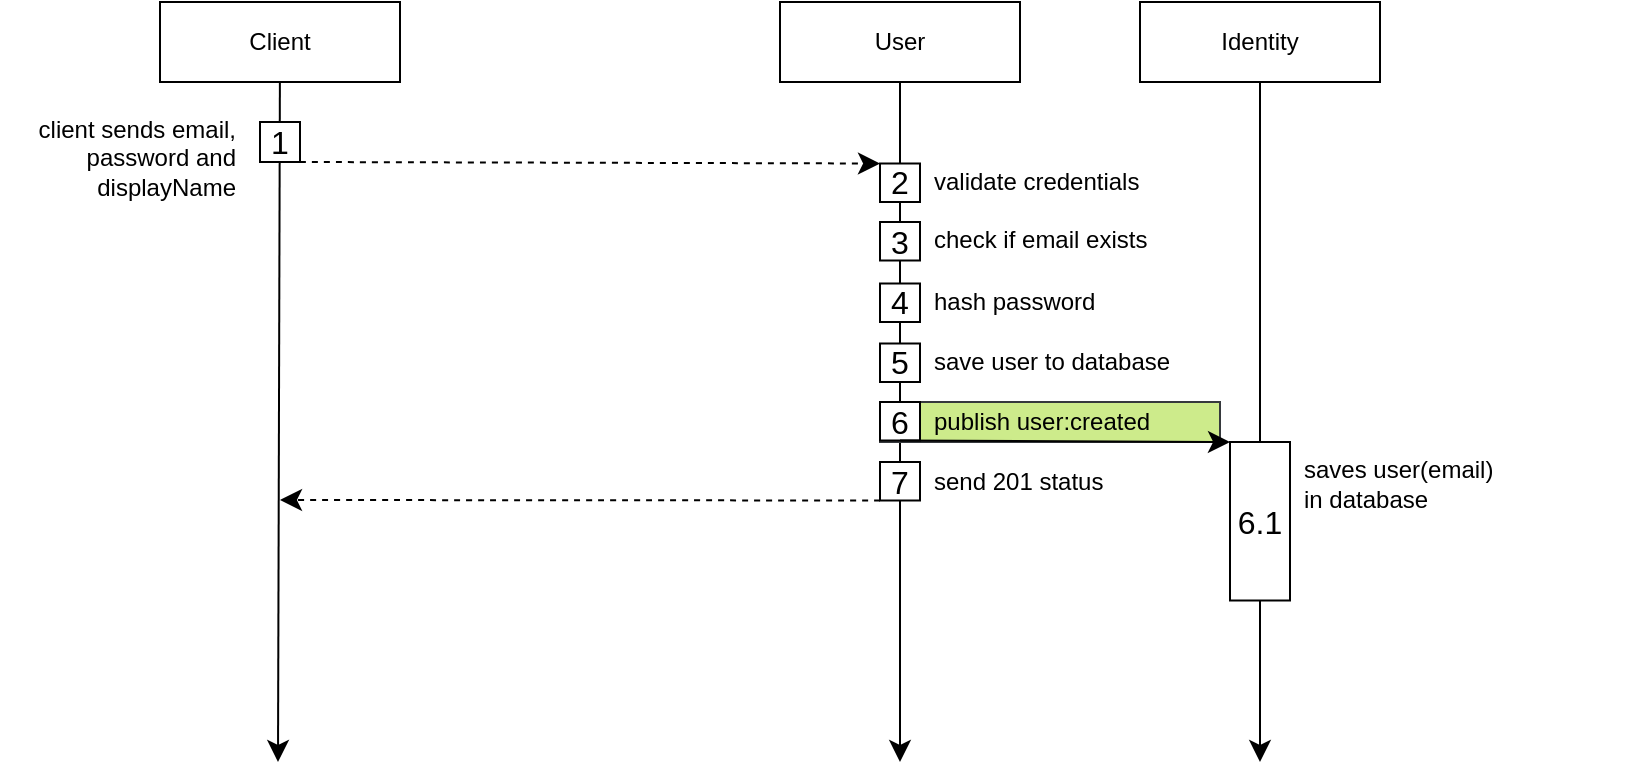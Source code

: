 <mxfile version="21.6.8" type="device" pages="5">
  <diagram name="/register" id="n4RXiYb7iekZJmX982mG">
    <mxGraphModel dx="836" dy="1655" grid="1" gridSize="10" guides="1" tooltips="1" connect="1" arrows="1" fold="1" page="1" pageScale="1" pageWidth="850" pageHeight="1100" background="none" math="0" shadow="0">
      <root>
        <mxCell id="DcINIHE9Md0JuFdxifOZ-0" />
        <mxCell id="DcINIHE9Md0JuFdxifOZ-1" parent="DcINIHE9Md0JuFdxifOZ-0" />
        <mxCell id="QFU8cy6q5ti2VS8Cwsc9-1" style="edgeStyle=none;curved=1;rounded=0;orthogonalLoop=1;jettySize=auto;html=1;fontSize=12;startSize=8;endSize=8;fontFamily=Helvetica;" parent="DcINIHE9Md0JuFdxifOZ-1" source="QFU8cy6q5ti2VS8Cwsc9-0" edge="1">
          <mxGeometry relative="1" as="geometry">
            <mxPoint x="152" y="-710" as="targetPoint" />
          </mxGeometry>
        </mxCell>
        <mxCell id="QFU8cy6q5ti2VS8Cwsc9-0" value="Client" style="rounded=0;whiteSpace=wrap;html=1;fontFamily=Helvetica;" parent="DcINIHE9Md0JuFdxifOZ-1" vertex="1">
          <mxGeometry x="93" y="-1090" width="120" height="40" as="geometry" />
        </mxCell>
        <mxCell id="QFU8cy6q5ti2VS8Cwsc9-4" style="edgeStyle=none;curved=1;rounded=0;orthogonalLoop=1;jettySize=auto;html=1;fontSize=12;startSize=8;endSize=8;fontFamily=Helvetica;" parent="DcINIHE9Md0JuFdxifOZ-1" source="QFU8cy6q5ti2VS8Cwsc9-2" edge="1">
          <mxGeometry relative="1" as="geometry">
            <mxPoint x="463" y="-710" as="targetPoint" />
          </mxGeometry>
        </mxCell>
        <mxCell id="QFU8cy6q5ti2VS8Cwsc9-2" value="User" style="rounded=0;whiteSpace=wrap;html=1;fontFamily=Helvetica;" parent="DcINIHE9Md0JuFdxifOZ-1" vertex="1">
          <mxGeometry x="403" y="-1090" width="120" height="40" as="geometry" />
        </mxCell>
        <mxCell id="QFU8cy6q5ti2VS8Cwsc9-5" style="edgeStyle=none;curved=1;rounded=0;orthogonalLoop=1;jettySize=auto;html=1;fontSize=12;startSize=8;endSize=8;fontFamily=Helvetica;" parent="DcINIHE9Md0JuFdxifOZ-1" source="QFU8cy6q5ti2VS8Cwsc9-3" edge="1">
          <mxGeometry relative="1" as="geometry">
            <mxPoint x="643" y="-710" as="targetPoint" />
          </mxGeometry>
        </mxCell>
        <mxCell id="QFU8cy6q5ti2VS8Cwsc9-3" value="Identity" style="rounded=0;whiteSpace=wrap;html=1;fontFamily=Helvetica;" parent="DcINIHE9Md0JuFdxifOZ-1" vertex="1">
          <mxGeometry x="583" y="-1090" width="120" height="40" as="geometry" />
        </mxCell>
        <mxCell id="gwxwzvbnGM9TcDCXfKu9-2" value="validate credentials" style="text;html=1;strokeColor=none;fillColor=none;align=left;verticalAlign=middle;whiteSpace=wrap;rounded=0;fontSize=12;fontFamily=Helvetica;" parent="DcINIHE9Md0JuFdxifOZ-1" vertex="1">
          <mxGeometry x="478" y="-1010" width="145" height="20" as="geometry" />
        </mxCell>
        <mxCell id="-JjzeGY5DmQqjHO0HbsP-1" style="edgeStyle=none;curved=1;rounded=0;orthogonalLoop=1;jettySize=auto;html=1;entryX=0;entryY=0.5;entryDx=0;entryDy=0;fontSize=12;startSize=8;endSize=8;fontFamily=Helvetica;" parent="DcINIHE9Md0JuFdxifOZ-1" edge="1">
          <mxGeometry relative="1" as="geometry">
            <mxPoint x="453.0" y="-820" as="sourcePoint" />
            <mxPoint x="453.0" y="-820" as="targetPoint" />
          </mxGeometry>
        </mxCell>
        <mxCell id="aDpPlxbRU-LtX5YqkH5g-9" style="edgeStyle=none;curved=1;rounded=0;orthogonalLoop=1;jettySize=auto;html=1;entryX=0;entryY=0;entryDx=0;entryDy=0;fontSize=12;startSize=8;endSize=8;exitX=1;exitY=1;exitDx=0;exitDy=0;dashed=1;fontFamily=Helvetica;" parent="DcINIHE9Md0JuFdxifOZ-1" source="aDpPlxbRU-LtX5YqkH5g-2" target="aDpPlxbRU-LtX5YqkH5g-4" edge="1">
          <mxGeometry relative="1" as="geometry" />
        </mxCell>
        <mxCell id="aDpPlxbRU-LtX5YqkH5g-4" value="2" style="rounded=0;whiteSpace=wrap;html=1;fontSize=16;fontFamily=Helvetica;" parent="DcINIHE9Md0JuFdxifOZ-1" vertex="1">
          <mxGeometry x="453" y="-1009.25" width="20" height="19.25" as="geometry" />
        </mxCell>
        <mxCell id="aDpPlxbRU-LtX5YqkH5g-14" value="" style="group;fillColor=#cdeb8b;strokeColor=#36393d;fontFamily=Helvetica;" parent="DcINIHE9Md0JuFdxifOZ-1" vertex="1" connectable="0">
          <mxGeometry x="453" y="-890" width="170" height="20" as="geometry" />
        </mxCell>
        <mxCell id="aDpPlxbRU-LtX5YqkH5g-12" value="6" style="rounded=0;whiteSpace=wrap;html=1;fontSize=16;fontFamily=Helvetica;" parent="aDpPlxbRU-LtX5YqkH5g-14" vertex="1">
          <mxGeometry width="20" height="19.25" as="geometry" />
        </mxCell>
        <mxCell id="aDpPlxbRU-LtX5YqkH5g-13" value="publish user:created&amp;nbsp;" style="text;html=1;strokeColor=none;fillColor=none;align=left;verticalAlign=middle;whiteSpace=wrap;rounded=0;fontSize=12;fontFamily=Helvetica;" parent="aDpPlxbRU-LtX5YqkH5g-14" vertex="1">
          <mxGeometry x="25" width="145" height="20" as="geometry" />
        </mxCell>
        <mxCell id="aDpPlxbRU-LtX5YqkH5g-18" value="" style="group;fontFamily=Helvetica;" parent="DcINIHE9Md0JuFdxifOZ-1" vertex="1" connectable="0">
          <mxGeometry x="453" y="-980.75" width="170" height="20" as="geometry" />
        </mxCell>
        <mxCell id="aDpPlxbRU-LtX5YqkH5g-15" value="3" style="rounded=0;whiteSpace=wrap;html=1;fontSize=16;fontFamily=Helvetica;" parent="aDpPlxbRU-LtX5YqkH5g-18" vertex="1">
          <mxGeometry y="0.75" width="20" height="19.25" as="geometry" />
        </mxCell>
        <mxCell id="aDpPlxbRU-LtX5YqkH5g-17" value="check if email exists" style="text;html=1;strokeColor=none;fillColor=none;align=left;verticalAlign=middle;whiteSpace=wrap;rounded=0;fontSize=12;fontFamily=Helvetica;" parent="aDpPlxbRU-LtX5YqkH5g-18" vertex="1">
          <mxGeometry x="25" width="145" height="20" as="geometry" />
        </mxCell>
        <mxCell id="aDpPlxbRU-LtX5YqkH5g-22" value="" style="group;fontFamily=Helvetica;" parent="DcINIHE9Md0JuFdxifOZ-1" vertex="1" connectable="0">
          <mxGeometry x="453" y="-920" width="170" height="20" as="geometry" />
        </mxCell>
        <mxCell id="aDpPlxbRU-LtX5YqkH5g-23" value="5" style="rounded=0;whiteSpace=wrap;html=1;fontSize=16;fontFamily=Helvetica;" parent="aDpPlxbRU-LtX5YqkH5g-22" vertex="1">
          <mxGeometry y="0.75" width="20" height="19.25" as="geometry" />
        </mxCell>
        <mxCell id="aDpPlxbRU-LtX5YqkH5g-24" value="save user to database" style="text;html=1;strokeColor=none;fillColor=none;align=left;verticalAlign=middle;whiteSpace=wrap;rounded=0;fontSize=12;fontFamily=Helvetica;" parent="aDpPlxbRU-LtX5YqkH5g-22" vertex="1">
          <mxGeometry x="25" width="145" height="20" as="geometry" />
        </mxCell>
        <mxCell id="aDpPlxbRU-LtX5YqkH5g-29" style="edgeStyle=none;curved=1;rounded=0;orthogonalLoop=1;jettySize=auto;html=1;exitX=0.5;exitY=1;exitDx=0;exitDy=0;entryX=0;entryY=0;entryDx=0;entryDy=0;fontSize=12;startSize=8;endSize=8;fontFamily=Helvetica;" parent="DcINIHE9Md0JuFdxifOZ-1" source="aDpPlxbRU-LtX5YqkH5g-12" target="aDpPlxbRU-LtX5YqkH5g-27" edge="1">
          <mxGeometry relative="1" as="geometry" />
        </mxCell>
        <mxCell id="aDpPlxbRU-LtX5YqkH5g-39" style="edgeStyle=none;curved=1;rounded=0;orthogonalLoop=1;jettySize=auto;html=1;fontSize=12;startSize=8;endSize=8;exitX=0;exitY=1;exitDx=0;exitDy=0;dashed=1;fontFamily=Helvetica;" parent="DcINIHE9Md0JuFdxifOZ-1" source="aDpPlxbRU-LtX5YqkH5g-35" edge="1">
          <mxGeometry relative="1" as="geometry">
            <mxPoint x="153" y="-841" as="targetPoint" />
            <mxPoint x="463" y="-840" as="sourcePoint" />
          </mxGeometry>
        </mxCell>
        <mxCell id="aDpPlxbRU-LtX5YqkH5g-35" value="7" style="rounded=0;whiteSpace=wrap;html=1;fontSize=16;fontFamily=Helvetica;" parent="DcINIHE9Md0JuFdxifOZ-1" vertex="1">
          <mxGeometry x="453" y="-860" width="20" height="19.25" as="geometry" />
        </mxCell>
        <mxCell id="aDpPlxbRU-LtX5YqkH5g-36" value="send 201 status" style="text;html=1;strokeColor=none;fillColor=none;align=left;verticalAlign=middle;whiteSpace=wrap;rounded=0;fontSize=12;fontFamily=Helvetica;" parent="DcINIHE9Md0JuFdxifOZ-1" vertex="1">
          <mxGeometry x="478" y="-860" width="145" height="20" as="geometry" />
        </mxCell>
        <mxCell id="aDpPlxbRU-LtX5YqkH5g-27" value="6.1" style="rounded=0;whiteSpace=wrap;html=1;fontSize=16;fontFamily=Helvetica;" parent="DcINIHE9Md0JuFdxifOZ-1" vertex="1">
          <mxGeometry x="628" y="-870" width="30" height="79.25" as="geometry" />
        </mxCell>
        <mxCell id="aDpPlxbRU-LtX5YqkH5g-28" value="saves user(email) &lt;br&gt;in database" style="text;html=1;strokeColor=none;fillColor=none;align=left;verticalAlign=middle;whiteSpace=wrap;rounded=0;fontSize=12;fontFamily=Helvetica;" parent="DcINIHE9Md0JuFdxifOZ-1" vertex="1">
          <mxGeometry x="663" y="-869.25" width="175" height="40" as="geometry" />
        </mxCell>
        <mxCell id="PiZ9QMWinx-LmMQ3m6ik-0" value="" style="group;fontFamily=Helvetica;" parent="DcINIHE9Md0JuFdxifOZ-1" vertex="1" connectable="0">
          <mxGeometry x="13" y="-1032.5" width="150" height="40" as="geometry" />
        </mxCell>
        <mxCell id="1SiXSLJkxfQEVCnoLtcS-28" value="client sends email, password and&lt;br style=&quot;border-color: var(--border-color);&quot;&gt;&lt;span style=&quot;background-color: rgb(255, 255, 255);&quot;&gt;displayName&lt;/span&gt;" style="text;html=1;strokeColor=none;fillColor=none;align=right;verticalAlign=middle;whiteSpace=wrap;rounded=0;fontSize=12;fontFamily=Helvetica;" parent="PiZ9QMWinx-LmMQ3m6ik-0" vertex="1">
          <mxGeometry width="120" height="40" as="geometry" />
        </mxCell>
        <mxCell id="aDpPlxbRU-LtX5YqkH5g-2" value="1" style="rounded=0;whiteSpace=wrap;html=1;fontSize=16;fontFamily=Helvetica;" parent="PiZ9QMWinx-LmMQ3m6ik-0" vertex="1">
          <mxGeometry x="130" y="2.5" width="20" height="20" as="geometry" />
        </mxCell>
        <mxCell id="aDpPlxbRU-LtX5YqkH5g-20" value="4" style="rounded=0;whiteSpace=wrap;html=1;fontSize=16;fontFamily=Helvetica;" parent="DcINIHE9Md0JuFdxifOZ-1" vertex="1">
          <mxGeometry x="453" y="-949.25" width="20" height="19.25" as="geometry" />
        </mxCell>
        <mxCell id="aDpPlxbRU-LtX5YqkH5g-21" value="hash password" style="text;html=1;strokeColor=none;fillColor=none;align=left;verticalAlign=middle;whiteSpace=wrap;rounded=0;fontSize=12;fontFamily=Helvetica;" parent="DcINIHE9Md0JuFdxifOZ-1" vertex="1">
          <mxGeometry x="478" y="-950" width="145" height="20" as="geometry" />
        </mxCell>
      </root>
    </mxGraphModel>
  </diagram>
  <diagram id="4Roz_05XzpMFhvkBFWob" name="/confirm-email">
    <mxGraphModel dx="794" dy="1696" grid="1" gridSize="10" guides="1" tooltips="1" connect="1" arrows="1" fold="1" page="1" pageScale="1" pageWidth="827" pageHeight="1169" math="0" shadow="0">
      <root>
        <mxCell id="0" />
        <mxCell id="1" parent="0" />
        <mxCell id="yQAr02pDaFe2VWgrR58J-65" value="" style="group;fillColor=#cdeb8b;strokeColor=#36393d;fontSize=11;fontFamily=Helvetica;" parent="1" vertex="1" connectable="0">
          <mxGeometry x="442" y="-890" width="170" height="20" as="geometry" />
        </mxCell>
        <mxCell id="yQAr02pDaFe2VWgrR58J-67" value="publish email:created&amp;nbsp;" style="text;html=1;strokeColor=none;fillColor=none;align=left;verticalAlign=middle;whiteSpace=wrap;rounded=0;fontSize=12;fontFamily=Helvetica;" parent="yQAr02pDaFe2VWgrR58J-65" vertex="1">
          <mxGeometry x="25" width="145" height="20" as="geometry" />
        </mxCell>
        <mxCell id="yQAr02pDaFe2VWgrR58J-1" style="edgeStyle=none;curved=1;rounded=0;orthogonalLoop=1;jettySize=auto;html=1;fontSize=12;startSize=8;endSize=8;fontFamily=Helvetica;" parent="1" source="yQAr02pDaFe2VWgrR58J-2" edge="1">
          <mxGeometry relative="1" as="geometry">
            <mxPoint x="258" y="-740" as="targetPoint" />
          </mxGeometry>
        </mxCell>
        <mxCell id="yQAr02pDaFe2VWgrR58J-2" value="Client" style="rounded=0;whiteSpace=wrap;html=1;fontFamily=Helvetica;" parent="1" vertex="1">
          <mxGeometry x="200" y="-1160" width="120" height="40" as="geometry" />
        </mxCell>
        <mxCell id="yQAr02pDaFe2VWgrR58J-3" style="edgeStyle=none;curved=1;rounded=0;orthogonalLoop=1;jettySize=auto;html=1;fontSize=12;startSize=8;endSize=8;fontFamily=Helvetica;" parent="1" source="yQAr02pDaFe2VWgrR58J-4" edge="1">
          <mxGeometry relative="1" as="geometry">
            <mxPoint x="452" y="-680" as="targetPoint" />
          </mxGeometry>
        </mxCell>
        <mxCell id="yQAr02pDaFe2VWgrR58J-4" value="User" style="rounded=0;whiteSpace=wrap;html=1;fontFamily=Helvetica;" parent="1" vertex="1">
          <mxGeometry x="392" y="-1160" width="120" height="40" as="geometry" />
        </mxCell>
        <mxCell id="yQAr02pDaFe2VWgrR58J-5" style="edgeStyle=none;curved=1;rounded=0;orthogonalLoop=1;jettySize=auto;html=1;fontSize=12;startSize=8;endSize=8;fontFamily=Helvetica;" parent="1" source="yQAr02pDaFe2VWgrR58J-6" edge="1">
          <mxGeometry relative="1" as="geometry">
            <mxPoint x="630" y="-680" as="targetPoint" />
          </mxGeometry>
        </mxCell>
        <mxCell id="yQAr02pDaFe2VWgrR58J-6" value="Email" style="rounded=0;whiteSpace=wrap;html=1;fontFamily=Helvetica;" parent="1" vertex="1">
          <mxGeometry x="572" y="-1160" width="120" height="40" as="geometry" />
        </mxCell>
        <mxCell id="yQAr02pDaFe2VWgrR58J-7" value="validate credentials" style="text;html=1;strokeColor=none;fillColor=none;align=left;verticalAlign=middle;whiteSpace=wrap;rounded=0;fontSize=12;fontFamily=Helvetica;" parent="1" vertex="1">
          <mxGeometry x="467" y="-1080" width="145" height="20" as="geometry" />
        </mxCell>
        <mxCell id="yQAr02pDaFe2VWgrR58J-8" style="edgeStyle=none;curved=1;rounded=0;orthogonalLoop=1;jettySize=auto;html=1;entryX=0;entryY=0.5;entryDx=0;entryDy=0;fontSize=12;startSize=8;endSize=8;fontFamily=Helvetica;" parent="1" edge="1">
          <mxGeometry relative="1" as="geometry">
            <mxPoint x="442.0" y="-890" as="sourcePoint" />
            <mxPoint x="442.0" y="-890" as="targetPoint" />
          </mxGeometry>
        </mxCell>
        <mxCell id="yQAr02pDaFe2VWgrR58J-9" style="edgeStyle=none;curved=1;rounded=0;orthogonalLoop=1;jettySize=auto;html=1;entryX=0;entryY=0;entryDx=0;entryDy=0;fontSize=12;startSize=8;endSize=8;exitX=1;exitY=1;exitDx=0;exitDy=0;dashed=1;fontFamily=Helvetica;" parent="1" source="yQAr02pDaFe2VWgrR58J-31" target="yQAr02pDaFe2VWgrR58J-10" edge="1">
          <mxGeometry relative="1" as="geometry" />
        </mxCell>
        <mxCell id="yQAr02pDaFe2VWgrR58J-10" value="2" style="rounded=0;whiteSpace=wrap;html=1;fontSize=16;fontFamily=Helvetica;" parent="1" vertex="1">
          <mxGeometry x="442" y="-1079.25" width="20" height="19.25" as="geometry" />
        </mxCell>
        <mxCell id="yQAr02pDaFe2VWgrR58J-11" value="" style="group;fillColor=#cdeb8b;strokeColor=#36393d;fontFamily=Helvetica;" parent="1" vertex="1" connectable="0">
          <mxGeometry x="442" y="-960" width="170" height="20" as="geometry" />
        </mxCell>
        <mxCell id="yQAr02pDaFe2VWgrR58J-12" value="6" style="rounded=0;whiteSpace=wrap;html=1;fontSize=16;fontFamily=Helvetica;" parent="yQAr02pDaFe2VWgrR58J-11" vertex="1">
          <mxGeometry width="20" height="19.25" as="geometry" />
        </mxCell>
        <mxCell id="yQAr02pDaFe2VWgrR58J-13" value="publish user:created&amp;nbsp;" style="text;html=1;strokeColor=none;fillColor=none;align=left;verticalAlign=middle;whiteSpace=wrap;rounded=0;fontSize=12;fontFamily=Helvetica;" parent="yQAr02pDaFe2VWgrR58J-11" vertex="1">
          <mxGeometry x="25" width="145" height="20" as="geometry" />
        </mxCell>
        <mxCell id="yQAr02pDaFe2VWgrR58J-14" value="" style="group;fontFamily=Helvetica;" parent="1" vertex="1" connectable="0">
          <mxGeometry x="442" y="-1050.75" width="170" height="20" as="geometry" />
        </mxCell>
        <mxCell id="yQAr02pDaFe2VWgrR58J-15" value="3" style="rounded=0;whiteSpace=wrap;html=1;fontSize=16;fontFamily=Helvetica;" parent="yQAr02pDaFe2VWgrR58J-14" vertex="1">
          <mxGeometry y="0.75" width="20" height="19.25" as="geometry" />
        </mxCell>
        <mxCell id="yQAr02pDaFe2VWgrR58J-16" value="check if email exists" style="text;html=1;strokeColor=none;fillColor=none;align=left;verticalAlign=middle;whiteSpace=wrap;rounded=0;fontSize=12;fontFamily=Helvetica;" parent="yQAr02pDaFe2VWgrR58J-14" vertex="1">
          <mxGeometry x="25" width="145" height="20" as="geometry" />
        </mxCell>
        <mxCell id="yQAr02pDaFe2VWgrR58J-17" value="" style="group;fontFamily=Helvetica;" parent="1" vertex="1" connectable="0">
          <mxGeometry x="442" y="-1020" width="170" height="20" as="geometry" />
        </mxCell>
        <mxCell id="yQAr02pDaFe2VWgrR58J-18" value="4" style="rounded=0;whiteSpace=wrap;html=1;fontSize=16;fontFamily=Helvetica;" parent="yQAr02pDaFe2VWgrR58J-17" vertex="1">
          <mxGeometry y="0.75" width="20" height="19.25" as="geometry" />
        </mxCell>
        <mxCell id="yQAr02pDaFe2VWgrR58J-19" value="hash password" style="text;html=1;strokeColor=none;fillColor=none;align=left;verticalAlign=middle;whiteSpace=wrap;rounded=0;fontSize=12;fontFamily=Helvetica;" parent="yQAr02pDaFe2VWgrR58J-17" vertex="1">
          <mxGeometry x="25" width="145" height="20" as="geometry" />
        </mxCell>
        <mxCell id="yQAr02pDaFe2VWgrR58J-20" value="" style="group;fontFamily=Helvetica;" parent="1" vertex="1" connectable="0">
          <mxGeometry x="442" y="-990" width="170" height="20" as="geometry" />
        </mxCell>
        <mxCell id="yQAr02pDaFe2VWgrR58J-21" value="5" style="rounded=0;whiteSpace=wrap;html=1;fontSize=16;fontFamily=Helvetica;" parent="yQAr02pDaFe2VWgrR58J-20" vertex="1">
          <mxGeometry y="0.75" width="20" height="19.25" as="geometry" />
        </mxCell>
        <mxCell id="yQAr02pDaFe2VWgrR58J-22" value="save user to database" style="text;html=1;strokeColor=none;fillColor=none;align=left;verticalAlign=middle;whiteSpace=wrap;rounded=0;fontSize=12;fontFamily=Helvetica;" parent="yQAr02pDaFe2VWgrR58J-20" vertex="1">
          <mxGeometry x="25" width="145" height="20" as="geometry" />
        </mxCell>
        <mxCell id="yQAr02pDaFe2VWgrR58J-23" style="edgeStyle=none;curved=1;rounded=0;orthogonalLoop=1;jettySize=auto;html=1;exitX=0.5;exitY=1;exitDx=0;exitDy=0;entryX=0;entryY=0;entryDx=0;entryDy=0;fontSize=12;startSize=8;endSize=8;fontFamily=Helvetica;" parent="1" source="yQAr02pDaFe2VWgrR58J-12" target="yQAr02pDaFe2VWgrR58J-27" edge="1">
          <mxGeometry relative="1" as="geometry" />
        </mxCell>
        <mxCell id="yQAr02pDaFe2VWgrR58J-24" style="edgeStyle=none;curved=1;rounded=0;orthogonalLoop=1;jettySize=auto;html=1;fontSize=12;startSize=8;endSize=8;exitX=0;exitY=1;exitDx=0;exitDy=0;dashed=1;fontFamily=Helvetica;" parent="1" source="yQAr02pDaFe2VWgrR58J-25" edge="1">
          <mxGeometry relative="1" as="geometry">
            <mxPoint x="260" y="-911" as="targetPoint" />
            <mxPoint x="452" y="-910" as="sourcePoint" />
          </mxGeometry>
        </mxCell>
        <mxCell id="yQAr02pDaFe2VWgrR58J-25" value="7" style="rounded=0;whiteSpace=wrap;html=1;fontSize=16;fontFamily=Helvetica;" parent="1" vertex="1">
          <mxGeometry x="442" y="-930" width="20" height="19.25" as="geometry" />
        </mxCell>
        <mxCell id="yQAr02pDaFe2VWgrR58J-26" value="send 201 status" style="text;html=1;strokeColor=none;fillColor=none;align=left;verticalAlign=middle;whiteSpace=wrap;rounded=0;fontSize=12;fontFamily=Helvetica;" parent="1" vertex="1">
          <mxGeometry x="467" y="-930" width="145" height="20" as="geometry" />
        </mxCell>
        <mxCell id="yQAr02pDaFe2VWgrR58J-29" value="" style="group;fontFamily=Helvetica;" parent="1" vertex="1" connectable="0">
          <mxGeometry x="120" y="-1102.5" width="150" height="40" as="geometry" />
        </mxCell>
        <mxCell id="yQAr02pDaFe2VWgrR58J-30" value="sends email, password and&lt;br style=&quot;border-color: var(--border-color);&quot;&gt;&lt;span style=&quot;background-color: rgb(255, 255, 255);&quot;&gt;displayName&lt;/span&gt;" style="text;html=1;strokeColor=none;fillColor=none;align=right;verticalAlign=middle;whiteSpace=wrap;rounded=0;fontSize=12;fontFamily=Helvetica;" parent="yQAr02pDaFe2VWgrR58J-29" vertex="1">
          <mxGeometry width="120" height="40" as="geometry" />
        </mxCell>
        <mxCell id="yQAr02pDaFe2VWgrR58J-31" value="1" style="rounded=0;whiteSpace=wrap;html=1;fontSize=16;fontFamily=Helvetica;" parent="yQAr02pDaFe2VWgrR58J-29" vertex="1">
          <mxGeometry x="130" y="2.5" width="20" height="20" as="geometry" />
        </mxCell>
        <mxCell id="yQAr02pDaFe2VWgrR58J-61" value="" style="group;fontFamily=Helvetica;" parent="1" vertex="1" connectable="0">
          <mxGeometry x="617" y="-880" width="173" height="50" as="geometry" />
        </mxCell>
        <mxCell id="yQAr02pDaFe2VWgrR58J-59" value="6.2" style="rounded=0;whiteSpace=wrap;html=1;fontSize=16;container=0;fontFamily=Helvetica;" parent="yQAr02pDaFe2VWgrR58J-61" vertex="1">
          <mxGeometry width="30" height="50" as="geometry" />
        </mxCell>
        <mxCell id="yQAr02pDaFe2VWgrR58J-60" value="send the email." style="text;html=1;strokeColor=none;fillColor=none;align=left;verticalAlign=top;whiteSpace=wrap;rounded=0;fontSize=12;fontFamily=Helvetica;container=0;" parent="yQAr02pDaFe2VWgrR58J-61" vertex="1">
          <mxGeometry x="35" width="138" height="50" as="geometry" />
        </mxCell>
        <mxCell id="yQAr02pDaFe2VWgrR58J-62" value="" style="group;fontFamily=Helvetica;" parent="1" vertex="1" connectable="0">
          <mxGeometry x="617" y="-940" width="173" height="50" as="geometry" />
        </mxCell>
        <mxCell id="yQAr02pDaFe2VWgrR58J-27" value="6.1" style="rounded=0;whiteSpace=wrap;html=1;fontSize=16;fontFamily=Helvetica;" parent="yQAr02pDaFe2VWgrR58J-62" vertex="1">
          <mxGeometry width="30" height="50" as="geometry" />
        </mxCell>
        <mxCell id="yQAr02pDaFe2VWgrR58J-28" value="creates a email confirmation token." style="text;html=1;strokeColor=none;fillColor=none;align=left;verticalAlign=top;whiteSpace=wrap;rounded=0;fontSize=12;fontFamily=Helvetica;" parent="yQAr02pDaFe2VWgrR58J-62" vertex="1">
          <mxGeometry x="35" width="138" height="50" as="geometry" />
        </mxCell>
        <mxCell id="yQAr02pDaFe2VWgrR58J-63" value="8" style="rounded=0;whiteSpace=wrap;html=1;fontSize=16;fontFamily=Helvetica;" parent="1" vertex="1">
          <mxGeometry x="442" y="-890" width="20" height="19.25" as="geometry" />
        </mxCell>
        <mxCell id="yQAr02pDaFe2VWgrR58J-64" style="edgeStyle=none;curved=1;rounded=0;orthogonalLoop=1;jettySize=auto;html=1;exitX=0;exitY=1;exitDx=0;exitDy=0;entryX=1;entryY=0;entryDx=0;entryDy=0;fontSize=12;startSize=8;endSize=8;fontFamily=Helvetica;" parent="1" source="yQAr02pDaFe2VWgrR58J-27" target="yQAr02pDaFe2VWgrR58J-63" edge="1">
          <mxGeometry relative="1" as="geometry" />
        </mxCell>
        <mxCell id="yQAr02pDaFe2VWgrR58J-71" value="9" style="rounded=0;whiteSpace=wrap;html=1;fontSize=16;fontFamily=Helvetica;" parent="1" vertex="1">
          <mxGeometry x="442" y="-860" width="20" height="19.25" as="geometry" />
        </mxCell>
        <mxCell id="yQAr02pDaFe2VWgrR58J-72" value="save email token?" style="text;html=1;strokeColor=none;fillColor=none;align=left;verticalAlign=middle;whiteSpace=wrap;rounded=0;fontSize=12;fontFamily=Helvetica;" parent="1" vertex="1">
          <mxGeometry x="467" y="-860" width="145" height="20" as="geometry" />
        </mxCell>
        <mxCell id="yQAr02pDaFe2VWgrR58J-75" style="edgeStyle=none;curved=1;rounded=0;orthogonalLoop=1;jettySize=auto;html=1;fontSize=12;startSize=8;endSize=8;fontFamily=Helvetica;" parent="1" source="yQAr02pDaFe2VWgrR58J-74" edge="1">
          <mxGeometry relative="1" as="geometry">
            <mxPoint x="70" y="-730" as="targetPoint" />
          </mxGeometry>
        </mxCell>
        <mxCell id="yQAr02pDaFe2VWgrR58J-74" value="Gmail" style="rounded=0;whiteSpace=wrap;html=1;fontFamily=Helvetica;" parent="1" vertex="1">
          <mxGeometry x="10" y="-1160" width="120" height="40" as="geometry" />
        </mxCell>
        <mxCell id="yQAr02pDaFe2VWgrR58J-78" value="" style="group;fontFamily=Helvetica;" parent="1" vertex="1" connectable="0">
          <mxGeometry x="60" y="-830" width="170" height="40" as="geometry" />
        </mxCell>
        <mxCell id="yQAr02pDaFe2VWgrR58J-79" value="10" style="rounded=0;whiteSpace=wrap;html=1;fontSize=16;fontFamily=Helvetica;" parent="yQAr02pDaFe2VWgrR58J-78" vertex="1">
          <mxGeometry y="0.75" width="20" height="39.25" as="geometry" />
        </mxCell>
        <mxCell id="yQAr02pDaFe2VWgrR58J-80" value="clicks link" style="text;html=1;strokeColor=none;fillColor=none;align=left;verticalAlign=middle;whiteSpace=wrap;rounded=0;fontSize=12;fontFamily=Helvetica;" parent="yQAr02pDaFe2VWgrR58J-78" vertex="1">
          <mxGeometry x="25" width="145" height="20" as="geometry" />
        </mxCell>
        <mxCell id="yQAr02pDaFe2VWgrR58J-81" style="edgeStyle=none;curved=1;rounded=0;orthogonalLoop=1;jettySize=auto;html=1;exitX=1;exitY=1;exitDx=0;exitDy=0;fontSize=12;startSize=8;endSize=8;entryX=0;entryY=0;entryDx=0;entryDy=0;fontFamily=Helvetica;" parent="1" source="yQAr02pDaFe2VWgrR58J-79" target="yQAr02pDaFe2VWgrR58J-84" edge="1">
          <mxGeometry relative="1" as="geometry">
            <mxPoint x="440" y="-790" as="targetPoint" />
          </mxGeometry>
        </mxCell>
        <mxCell id="yQAr02pDaFe2VWgrR58J-84" value="11" style="rounded=0;whiteSpace=wrap;html=1;fontSize=16;fontFamily=Helvetica;" parent="1" vertex="1">
          <mxGeometry x="442" y="-789.25" width="20" height="19.25" as="geometry" />
        </mxCell>
        <mxCell id="yQAr02pDaFe2VWgrR58J-85" value="verify token" style="text;html=1;strokeColor=none;fillColor=none;align=left;verticalAlign=middle;whiteSpace=wrap;rounded=0;fontSize=12;fontFamily=Helvetica;" parent="1" vertex="1">
          <mxGeometry x="467" y="-790" width="145" height="20" as="geometry" />
        </mxCell>
        <mxCell id="yQAr02pDaFe2VWgrR58J-90" value="12" style="rounded=0;whiteSpace=wrap;html=1;fontSize=16;fontFamily=Helvetica;" parent="1" vertex="1">
          <mxGeometry x="442" y="-758.875" width="20" height="28.875" as="geometry" />
        </mxCell>
        <mxCell id="yQAr02pDaFe2VWgrR58J-91" value="if verified, set is_email_verified = true" style="text;html=1;strokeColor=none;fillColor=none;align=left;verticalAlign=middle;whiteSpace=wrap;rounded=0;fontSize=12;fontFamily=Helvetica;" parent="1" vertex="1">
          <mxGeometry x="467" y="-760" width="145" height="30" as="geometry" />
        </mxCell>
        <mxCell id="yQAr02pDaFe2VWgrR58J-93" value="" style="group;fillColor=#cdeb8b;strokeColor=#36393d;fontFamily=Helvetica;" parent="1" vertex="1" connectable="0">
          <mxGeometry x="442" y="-720" width="170" height="20" as="geometry" />
        </mxCell>
        <mxCell id="yQAr02pDaFe2VWgrR58J-94" value="13" style="rounded=0;whiteSpace=wrap;html=1;fontSize=16;fontFamily=Helvetica;" parent="yQAr02pDaFe2VWgrR58J-93" vertex="1">
          <mxGeometry width="20" height="19.25" as="geometry" />
        </mxCell>
        <mxCell id="yQAr02pDaFe2VWgrR58J-95" value="publish user:updated" style="text;html=1;strokeColor=none;fillColor=none;align=left;verticalAlign=middle;whiteSpace=wrap;rounded=0;fontSize=12;fontFamily=Helvetica;" parent="yQAr02pDaFe2VWgrR58J-93" vertex="1">
          <mxGeometry x="25" width="145" height="20" as="geometry" />
        </mxCell>
        <mxCell id="yQAr02pDaFe2VWgrR58J-96" style="edgeStyle=none;curved=1;rounded=0;orthogonalLoop=1;jettySize=auto;html=1;exitX=0.5;exitY=1;exitDx=0;exitDy=0;entryX=0;entryY=0;entryDx=0;entryDy=0;fontSize=12;startSize=8;endSize=8;fontFamily=Helvetica;" parent="1" source="yQAr02pDaFe2VWgrR58J-94" edge="1">
          <mxGeometry relative="1" as="geometry">
            <mxPoint x="617" y="-700" as="targetPoint" />
          </mxGeometry>
        </mxCell>
        <mxCell id="yQAr02pDaFe2VWgrR58J-76" style="edgeStyle=none;curved=1;rounded=0;orthogonalLoop=1;jettySize=auto;html=1;exitX=0;exitY=1;exitDx=0;exitDy=0;fontSize=12;startSize=8;endSize=8;entryX=1;entryY=0;entryDx=0;entryDy=0;fontFamily=Helvetica;" parent="1" source="yQAr02pDaFe2VWgrR58J-59" target="yQAr02pDaFe2VWgrR58J-79" edge="1">
          <mxGeometry relative="1" as="geometry">
            <mxPoint x="-30" y="-830" as="targetPoint" />
          </mxGeometry>
        </mxCell>
      </root>
    </mxGraphModel>
  </diagram>
  <diagram id="NE2P61kQdN3ANFXhl6RE" name="/generate-tokens">
    <mxGraphModel dx="794" dy="1696" grid="1" gridSize="10" guides="1" tooltips="1" connect="1" arrows="1" fold="1" page="1" pageScale="1" pageWidth="827" pageHeight="1169" math="0" shadow="0">
      <root>
        <mxCell id="0" />
        <mxCell id="1" parent="0" />
        <mxCell id="2x6ha-IGVpwOpAQ3rnLN-1" style="edgeStyle=none;curved=1;rounded=0;orthogonalLoop=1;jettySize=auto;html=1;fontSize=12;startSize=8;endSize=8;fontFamily=Helvetica;" parent="1" source="2x6ha-IGVpwOpAQ3rnLN-2" edge="1">
          <mxGeometry relative="1" as="geometry">
            <mxPoint x="164" y="-830" as="targetPoint" />
          </mxGeometry>
        </mxCell>
        <mxCell id="2x6ha-IGVpwOpAQ3rnLN-2" value="Client" style="rounded=0;whiteSpace=wrap;html=1;fontFamily=Helvetica;" parent="1" vertex="1">
          <mxGeometry x="104" y="-1160" width="120" height="40" as="geometry" />
        </mxCell>
        <mxCell id="2x6ha-IGVpwOpAQ3rnLN-3" style="edgeStyle=none;curved=1;rounded=0;orthogonalLoop=1;jettySize=auto;html=1;fontSize=12;startSize=8;endSize=8;fontFamily=Helvetica;" parent="1" source="2x6ha-IGVpwOpAQ3rnLN-4" edge="1">
          <mxGeometry relative="1" as="geometry">
            <mxPoint x="474" y="-830" as="targetPoint" />
          </mxGeometry>
        </mxCell>
        <mxCell id="2x6ha-IGVpwOpAQ3rnLN-4" value="User" style="rounded=0;whiteSpace=wrap;html=1;fontFamily=Helvetica;" parent="1" vertex="1">
          <mxGeometry x="414" y="-1160" width="120" height="40" as="geometry" />
        </mxCell>
        <mxCell id="2x6ha-IGVpwOpAQ3rnLN-5" style="edgeStyle=none;curved=1;rounded=0;orthogonalLoop=1;jettySize=auto;html=1;fontSize=12;startSize=8;endSize=8;fontFamily=Helvetica;" parent="1" source="2x6ha-IGVpwOpAQ3rnLN-6" edge="1">
          <mxGeometry relative="1" as="geometry">
            <mxPoint x="654" y="-830" as="targetPoint" />
          </mxGeometry>
        </mxCell>
        <mxCell id="2x6ha-IGVpwOpAQ3rnLN-6" value="Identity" style="rounded=0;whiteSpace=wrap;html=1;fontFamily=Helvetica;" parent="1" vertex="1">
          <mxGeometry x="594" y="-1160" width="120" height="40" as="geometry" />
        </mxCell>
        <mxCell id="lEz5kVDaH1w6bs4NxDob-1" style="edgeStyle=none;curved=1;rounded=0;orthogonalLoop=1;jettySize=auto;html=1;exitX=1;exitY=1;exitDx=0;exitDy=0;fontSize=12;startSize=8;endSize=8;entryX=0;entryY=0;entryDx=0;entryDy=0;dashed=1;fontFamily=Helvetica;" parent="1" target="lEz5kVDaH1w6bs4NxDob-4" edge="1">
          <mxGeometry relative="1" as="geometry">
            <mxPoint x="624" y="-1081" as="targetPoint" />
            <mxPoint x="174" y="-1080.75" as="sourcePoint" />
          </mxGeometry>
        </mxCell>
        <mxCell id="lEz5kVDaH1w6bs4NxDob-3" value="" style="group;fontFamily=Helvetica;" parent="1" vertex="1" connectable="0">
          <mxGeometry x="644" y="-1080.75" width="170" height="20" as="geometry" />
        </mxCell>
        <mxCell id="lEz5kVDaH1w6bs4NxDob-4" value="9" style="rounded=0;whiteSpace=wrap;html=1;fontSize=16;fontFamily=Helvetica;" parent="lEz5kVDaH1w6bs4NxDob-3" vertex="1">
          <mxGeometry y="0.75" width="20" height="19.25" as="geometry" />
        </mxCell>
        <mxCell id="lEz5kVDaH1w6bs4NxDob-5" value="check if user exists" style="text;html=1;strokeColor=none;fillColor=none;align=left;verticalAlign=middle;whiteSpace=wrap;rounded=0;fontSize=12;fontFamily=Helvetica;" parent="lEz5kVDaH1w6bs4NxDob-3" vertex="1">
          <mxGeometry x="25" width="145" height="20" as="geometry" />
        </mxCell>
        <mxCell id="lEz5kVDaH1w6bs4NxDob-6" value="" style="group;fillColor=#ffcccc;strokeColor=#36393d;fontFamily=Helvetica;" parent="1" vertex="1" connectable="0">
          <mxGeometry x="644" y="-1050" width="170" height="20" as="geometry" />
        </mxCell>
        <mxCell id="lEz5kVDaH1w6bs4NxDob-7" value="10" style="rounded=0;whiteSpace=wrap;html=1;fontSize=16;fontFamily=Helvetica;" parent="lEz5kVDaH1w6bs4NxDob-6" vertex="1">
          <mxGeometry y="0.75" width="20" height="19.25" as="geometry" />
        </mxCell>
        <mxCell id="lEz5kVDaH1w6bs4NxDob-8" value="/verify-password" style="text;html=1;strokeColor=none;fillColor=none;align=left;verticalAlign=middle;whiteSpace=wrap;rounded=0;fontSize=12;fontFamily=Helvetica;" parent="lEz5kVDaH1w6bs4NxDob-6" vertex="1">
          <mxGeometry x="25" width="145" height="20" as="geometry" />
        </mxCell>
        <mxCell id="lEz5kVDaH1w6bs4NxDob-9" style="edgeStyle=none;curved=1;rounded=0;orthogonalLoop=1;jettySize=auto;html=1;exitX=1;exitY=1;exitDx=0;exitDy=0;fontSize=12;startSize=8;endSize=8;dashed=1;entryX=0;entryY=0;entryDx=0;entryDy=0;fontFamily=Helvetica;" parent="1" source="lEz5kVDaH1w6bs4NxDob-10" target="lEz5kVDaH1w6bs4NxDob-14" edge="1">
          <mxGeometry relative="1" as="geometry">
            <mxPoint x="624" y="-1010.714" as="targetPoint" />
          </mxGeometry>
        </mxCell>
        <mxCell id="lEz5kVDaH1w6bs4NxDob-10" value="11" style="rounded=0;whiteSpace=wrap;html=1;fontSize=16;fontFamily=Helvetica;" parent="1" vertex="1">
          <mxGeometry x="464" y="-1030" width="20" height="19.25" as="geometry" />
        </mxCell>
        <mxCell id="lEz5kVDaH1w6bs4NxDob-11" style="edgeStyle=none;curved=1;rounded=0;orthogonalLoop=1;jettySize=auto;html=1;exitX=0;exitY=1;exitDx=0;exitDy=0;fontSize=12;startSize=8;endSize=8;entryX=1;entryY=0;entryDx=0;entryDy=0;dashed=1;fontFamily=Helvetica;" parent="1" source="lEz5kVDaH1w6bs4NxDob-7" target="lEz5kVDaH1w6bs4NxDob-10" edge="1">
          <mxGeometry relative="1" as="geometry">
            <mxPoint x="504" y="-1030" as="targetPoint" />
          </mxGeometry>
        </mxCell>
        <mxCell id="lEz5kVDaH1w6bs4NxDob-12" value="send password" style="text;html=1;strokeColor=none;fillColor=none;align=right;verticalAlign=middle;whiteSpace=wrap;rounded=0;fontSize=12;fontFamily=Helvetica;" parent="1" vertex="1">
          <mxGeometry x="314" y="-1030.37" width="145" height="20" as="geometry" />
        </mxCell>
        <mxCell id="lEz5kVDaH1w6bs4NxDob-13" value="" style="group;fontFamily=Helvetica;" parent="1" vertex="1" connectable="0">
          <mxGeometry x="644" y="-1010" width="170" height="20" as="geometry" />
        </mxCell>
        <mxCell id="lEz5kVDaH1w6bs4NxDob-14" value="12" style="rounded=0;whiteSpace=wrap;html=1;fontSize=16;fontFamily=Helvetica;" parent="lEz5kVDaH1w6bs4NxDob-13" vertex="1">
          <mxGeometry y="0.75" width="20" height="19.25" as="geometry" />
        </mxCell>
        <mxCell id="lEz5kVDaH1w6bs4NxDob-15" value="verify user password" style="text;html=1;strokeColor=none;fillColor=none;align=left;verticalAlign=middle;whiteSpace=wrap;rounded=0;fontSize=12;fontFamily=Helvetica;" parent="lEz5kVDaH1w6bs4NxDob-13" vertex="1">
          <mxGeometry x="25" width="145" height="20" as="geometry" />
        </mxCell>
        <mxCell id="lEz5kVDaH1w6bs4NxDob-16" style="edgeStyle=none;curved=1;rounded=0;orthogonalLoop=1;jettySize=auto;html=1;fontSize=12;startSize=8;endSize=8;exitX=0;exitY=1;exitDx=0;exitDy=0;entryX=1;entryY=0;entryDx=0;entryDy=0;fontFamily=Helvetica;" parent="1" source="lEz5kVDaH1w6bs4NxDob-23" target="lEz5kVDaH1w6bs4NxDob-17" edge="1">
          <mxGeometry relative="1" as="geometry">
            <mxPoint x="164" y="-910" as="targetPoint" />
          </mxGeometry>
        </mxCell>
        <mxCell id="lEz5kVDaH1w6bs4NxDob-17" value="15" style="rounded=0;whiteSpace=wrap;html=1;fontSize=16;fontFamily=Helvetica;" parent="1" vertex="1">
          <mxGeometry x="154" y="-899.25" width="20" height="19.25" as="geometry" />
        </mxCell>
        <mxCell id="lEz5kVDaH1w6bs4NxDob-18" value="tokens are now in cookies" style="text;html=1;strokeColor=none;fillColor=none;align=right;verticalAlign=middle;whiteSpace=wrap;rounded=0;fontSize=12;fontFamily=Helvetica;" parent="1" vertex="1">
          <mxGeometry x="14" y="-900" width="130" height="20" as="geometry" />
        </mxCell>
        <mxCell id="lEz5kVDaH1w6bs4NxDob-19" value="" style="group;fontFamily=Helvetica;" parent="1" vertex="1" connectable="0">
          <mxGeometry x="644" y="-980" width="170" height="30" as="geometry" />
        </mxCell>
        <mxCell id="lEz5kVDaH1w6bs4NxDob-20" value="13" style="rounded=0;whiteSpace=wrap;html=1;fontSize=16;fontFamily=Helvetica;" parent="lEz5kVDaH1w6bs4NxDob-19" vertex="1">
          <mxGeometry y="0.75" width="20" height="29.25" as="geometry" />
        </mxCell>
        <mxCell id="lEz5kVDaH1w6bs4NxDob-21" value="save access and refresh tokens" style="text;html=1;strokeColor=none;fillColor=none;align=left;verticalAlign=middle;whiteSpace=wrap;rounded=0;fontSize=12;fontFamily=Helvetica;" parent="lEz5kVDaH1w6bs4NxDob-19" vertex="1">
          <mxGeometry x="25" width="145" height="30" as="geometry" />
        </mxCell>
        <mxCell id="lEz5kVDaH1w6bs4NxDob-22" value="" style="group;fontFamily=Helvetica;" parent="1" vertex="1" connectable="0">
          <mxGeometry x="644" y="-940" width="170" height="40" as="geometry" />
        </mxCell>
        <mxCell id="lEz5kVDaH1w6bs4NxDob-23" value="14" style="rounded=0;whiteSpace=wrap;html=1;fontSize=16;fontFamily=Helvetica;" parent="lEz5kVDaH1w6bs4NxDob-22" vertex="1">
          <mxGeometry y="0.75" width="20" height="39.25" as="geometry" />
        </mxCell>
        <mxCell id="lEz5kVDaH1w6bs4NxDob-24" value="set httpOnly, secure, cookie on client with tokens" style="text;html=1;strokeColor=none;fillColor=none;align=left;verticalAlign=middle;whiteSpace=wrap;rounded=0;fontSize=12;fontFamily=Helvetica;" parent="lEz5kVDaH1w6bs4NxDob-22" vertex="1">
          <mxGeometry x="25" width="145" height="40" as="geometry" />
        </mxCell>
        <mxCell id="clRHQzc01Emq2DQamabk-5" value="" style="group;fontFamily=Helvetica;" parent="1" vertex="1" connectable="0">
          <mxGeometry x="24" y="-1100.75" width="150" height="40" as="geometry" />
        </mxCell>
        <mxCell id="clRHQzc01Emq2DQamabk-2" value="client sends email, password and&lt;br style=&quot;border-color: var(--border-color);&quot;&gt;&lt;span style=&quot;background-color: rgb(255, 255, 255);&quot;&gt;displayName&lt;/span&gt;" style="text;html=1;strokeColor=none;fillColor=none;align=right;verticalAlign=middle;whiteSpace=wrap;rounded=0;fontSize=12;fontFamily=Helvetica;container=0;" parent="clRHQzc01Emq2DQamabk-5" vertex="1">
          <mxGeometry width="120" height="40" as="geometry" />
        </mxCell>
        <mxCell id="clRHQzc01Emq2DQamabk-3" value="1" style="rounded=0;whiteSpace=wrap;html=1;fontSize=16;container=0;fontFamily=Helvetica;" parent="clRHQzc01Emq2DQamabk-5" vertex="1">
          <mxGeometry x="130" width="20" height="20" as="geometry" />
        </mxCell>
      </root>
    </mxGraphModel>
  </diagram>
  <diagram id="qkOOW3p0oujMwDbJF43H" name="/me">
    <mxGraphModel dx="794" dy="1696" grid="1" gridSize="10" guides="1" tooltips="1" connect="1" arrows="1" fold="1" page="1" pageScale="1" pageWidth="827" pageHeight="1169" math="0" shadow="0">
      <root>
        <mxCell id="0" />
        <mxCell id="1" parent="0" />
        <mxCell id="zeNma_by0tcVsznyShqb-4" style="edgeStyle=none;curved=1;rounded=0;orthogonalLoop=1;jettySize=auto;html=1;fontSize=12;startSize=8;endSize=8;fontFamily=Helvetica;" parent="1" source="zeNma_by0tcVsznyShqb-1" edge="1">
          <mxGeometry relative="1" as="geometry">
            <mxPoint x="175" y="-920" as="targetPoint" />
          </mxGeometry>
        </mxCell>
        <mxCell id="zeNma_by0tcVsznyShqb-1" value="Client" style="rounded=0;whiteSpace=wrap;html=1;fontFamily=Helvetica;" parent="1" vertex="1">
          <mxGeometry x="115" y="-1160" width="120" height="40" as="geometry" />
        </mxCell>
        <mxCell id="zeNma_by0tcVsznyShqb-6" style="edgeStyle=none;curved=1;rounded=0;orthogonalLoop=1;jettySize=auto;html=1;fontSize=12;startSize=8;endSize=8;fontFamily=Helvetica;" parent="1" source="zeNma_by0tcVsznyShqb-3" edge="1">
          <mxGeometry relative="1" as="geometry">
            <mxPoint x="455" y="-920" as="targetPoint" />
          </mxGeometry>
        </mxCell>
        <mxCell id="zeNma_by0tcVsznyShqb-3" value="User" style="rounded=0;whiteSpace=wrap;html=1;fontFamily=Helvetica;" parent="1" vertex="1">
          <mxGeometry x="395" y="-1160" width="120" height="40" as="geometry" />
        </mxCell>
        <mxCell id="FFp1TGznygiZZA5B6Qv5-2" value="sends a request get /me" style="text;html=1;strokeColor=none;fillColor=none;align=right;verticalAlign=middle;whiteSpace=wrap;rounded=0;fontSize=12;fontFamily=Helvetica;" parent="1" vertex="1">
          <mxGeometry x="35" y="-1100" width="120" height="32.5" as="geometry" />
        </mxCell>
        <mxCell id="lxoVpjz4p4-hPzR8mut3-5" style="edgeStyle=none;curved=1;rounded=0;orthogonalLoop=1;jettySize=auto;html=1;exitX=1;exitY=1;exitDx=0;exitDy=0;entryX=0;entryY=0;entryDx=0;entryDy=0;fontSize=12;startSize=8;endSize=8;fontFamily=Helvetica;" parent="1" source="FFp1TGznygiZZA5B6Qv5-3" target="lxoVpjz4p4-hPzR8mut3-2" edge="1">
          <mxGeometry relative="1" as="geometry" />
        </mxCell>
        <mxCell id="FFp1TGznygiZZA5B6Qv5-3" value="1" style="rounded=0;whiteSpace=wrap;html=1;fontSize=16;fontFamily=Helvetica;" parent="1" vertex="1">
          <mxGeometry x="165" y="-1100" width="20" height="20" as="geometry" />
        </mxCell>
        <mxCell id="lxoVpjz4p4-hPzR8mut3-6" value="" style="group;fontFamily=Helvetica;" parent="1" vertex="1" connectable="0">
          <mxGeometry x="445" y="-1080" width="170" height="30" as="geometry" />
        </mxCell>
        <mxCell id="lxoVpjz4p4-hPzR8mut3-2" value="2" style="rounded=0;whiteSpace=wrap;html=1;fontSize=16;fontFamily=Helvetica;" parent="lxoVpjz4p4-hPzR8mut3-6" vertex="1">
          <mxGeometry y="0.75" width="20" height="29.25" as="geometry" />
        </mxCell>
        <mxCell id="lxoVpjz4p4-hPzR8mut3-3" value="check if user is authenticated" style="text;html=1;strokeColor=none;fillColor=none;align=left;verticalAlign=middle;whiteSpace=wrap;rounded=0;fontSize=12;fontFamily=Helvetica;" parent="lxoVpjz4p4-hPzR8mut3-6" vertex="1">
          <mxGeometry x="25" width="145" height="30" as="geometry" />
        </mxCell>
        <mxCell id="DFqemNS5LXudW9SMYd1e-1" style="edgeStyle=none;curved=1;rounded=0;orthogonalLoop=1;jettySize=auto;html=1;exitX=0;exitY=1;exitDx=0;exitDy=0;fontSize=12;startSize=8;endSize=8;entryX=1;entryY=0;entryDx=0;entryDy=0;fontFamily=Helvetica;" parent="1" source="lxoVpjz4p4-hPzR8mut3-8" target="DFqemNS5LXudW9SMYd1e-2" edge="1">
          <mxGeometry relative="1" as="geometry">
            <mxPoint x="215" y="-1009.8" as="targetPoint" />
          </mxGeometry>
        </mxCell>
        <mxCell id="DFqemNS5LXudW9SMYd1e-3" value="" style="group;fontFamily=Helvetica;" parent="1" vertex="1" connectable="0">
          <mxGeometry x="445" y="-1040" width="170" height="30" as="geometry" />
        </mxCell>
        <mxCell id="lxoVpjz4p4-hPzR8mut3-8" value="3" style="rounded=0;whiteSpace=wrap;html=1;fontSize=16;fontFamily=Helvetica;" parent="DFqemNS5LXudW9SMYd1e-3" vertex="1">
          <mxGeometry y="0.75" width="20" height="29.25" as="geometry" />
        </mxCell>
        <mxCell id="lxoVpjz4p4-hPzR8mut3-9" value="finds user info like email, displayName, etc." style="text;html=1;strokeColor=none;fillColor=none;align=left;verticalAlign=middle;whiteSpace=wrap;rounded=0;fontSize=12;fontFamily=Helvetica;" parent="DFqemNS5LXudW9SMYd1e-3" vertex="1">
          <mxGeometry x="25" width="145" height="30" as="geometry" />
        </mxCell>
        <mxCell id="DFqemNS5LXudW9SMYd1e-5" value="" style="group;fontFamily=Helvetica;" parent="1" vertex="1" connectable="0">
          <mxGeometry x="10" y="-1010" width="175" height="30" as="geometry" />
        </mxCell>
        <mxCell id="DFqemNS5LXudW9SMYd1e-2" value="4" style="rounded=0;whiteSpace=wrap;html=1;fontSize=16;fontFamily=Helvetica;" parent="DFqemNS5LXudW9SMYd1e-5" vertex="1">
          <mxGeometry x="155" width="20" height="30" as="geometry" />
        </mxCell>
        <mxCell id="DFqemNS5LXudW9SMYd1e-4" value="client will get 401 or currentUser" style="text;html=1;strokeColor=none;fillColor=none;align=right;verticalAlign=middle;whiteSpace=wrap;rounded=0;fontSize=12;fontFamily=Helvetica;" parent="DFqemNS5LXudW9SMYd1e-5" vertex="1">
          <mxGeometry width="145" height="30" as="geometry" />
        </mxCell>
      </root>
    </mxGraphModel>
  </diagram>
  <diagram id="YzWKhDz0Di-Uwy4HWuqO" name="/refresh">
    <mxGraphModel dx="794" dy="1696" grid="1" gridSize="10" guides="1" tooltips="1" connect="1" arrows="1" fold="1" page="1" pageScale="1" pageWidth="827" pageHeight="1169" math="0" shadow="0">
      <root>
        <mxCell id="0" />
        <mxCell id="1" parent="0" />
        <mxCell id="tapBRXu8qmLF1FgVUDWE-1" style="edgeStyle=none;curved=1;rounded=0;orthogonalLoop=1;jettySize=auto;html=1;fontSize=12;startSize=8;endSize=8;fontFamily=Helvetica;" parent="1" source="tapBRXu8qmLF1FgVUDWE-2" edge="1">
          <mxGeometry relative="1" as="geometry">
            <mxPoint x="164" y="-840" as="targetPoint" />
          </mxGeometry>
        </mxCell>
        <mxCell id="tapBRXu8qmLF1FgVUDWE-2" value="Client" style="rounded=0;whiteSpace=wrap;html=1;fontFamily=Helvetica;" parent="1" vertex="1">
          <mxGeometry x="104" y="-1160" width="120" height="40" as="geometry" />
        </mxCell>
        <mxCell id="tapBRXu8qmLF1FgVUDWE-3" style="edgeStyle=none;curved=1;rounded=0;orthogonalLoop=1;jettySize=auto;html=1;fontSize=12;startSize=8;endSize=8;fontFamily=Helvetica;" parent="1" source="tapBRXu8qmLF1FgVUDWE-4" edge="1">
          <mxGeometry relative="1" as="geometry">
            <mxPoint x="474" y="-840" as="targetPoint" />
          </mxGeometry>
        </mxCell>
        <mxCell id="tapBRXu8qmLF1FgVUDWE-4" value="User" style="rounded=0;whiteSpace=wrap;html=1;fontFamily=Helvetica;" parent="1" vertex="1">
          <mxGeometry x="414" y="-1160" width="120" height="40" as="geometry" />
        </mxCell>
        <mxCell id="tapBRXu8qmLF1FgVUDWE-5" style="edgeStyle=none;curved=1;rounded=0;orthogonalLoop=1;jettySize=auto;html=1;fontSize=12;startSize=8;endSize=8;fontFamily=Helvetica;" parent="1" source="tapBRXu8qmLF1FgVUDWE-6" edge="1">
          <mxGeometry relative="1" as="geometry">
            <mxPoint x="654" y="-840" as="targetPoint" />
          </mxGeometry>
        </mxCell>
        <mxCell id="tapBRXu8qmLF1FgVUDWE-6" value="Identity" style="rounded=0;whiteSpace=wrap;html=1;fontFamily=Helvetica;" parent="1" vertex="1">
          <mxGeometry x="594" y="-1160" width="120" height="40" as="geometry" />
        </mxCell>
        <mxCell id="tapBRXu8qmLF1FgVUDWE-7" style="edgeStyle=none;curved=1;rounded=0;orthogonalLoop=1;jettySize=auto;html=1;exitX=1;exitY=1;exitDx=0;exitDy=0;fontSize=12;startSize=8;endSize=8;entryX=0;entryY=0;entryDx=0;entryDy=0;dashed=1;fontFamily=Helvetica;" parent="1" source="tapBRXu8qmLF1FgVUDWE-8" target="tapBRXu8qmLF1FgVUDWE-10" edge="1">
          <mxGeometry relative="1" as="geometry">
            <mxPoint x="624" y="-1081" as="targetPoint" />
          </mxGeometry>
        </mxCell>
        <mxCell id="tapBRXu8qmLF1FgVUDWE-8" value="8" style="rounded=0;whiteSpace=wrap;html=1;fontSize=16;fontFamily=Helvetica;" parent="1" vertex="1">
          <mxGeometry x="154" y="-1100" width="20" height="19.25" as="geometry" />
        </mxCell>
        <mxCell id="tapBRXu8qmLF1FgVUDWE-9" value="" style="group;fontFamily=Helvetica;" parent="1" vertex="1" connectable="0">
          <mxGeometry x="644" y="-1080.75" width="170" height="20" as="geometry" />
        </mxCell>
        <mxCell id="tapBRXu8qmLF1FgVUDWE-10" value="9" style="rounded=0;whiteSpace=wrap;html=1;fontSize=16;fontFamily=Helvetica;" parent="tapBRXu8qmLF1FgVUDWE-9" vertex="1">
          <mxGeometry y="0.75" width="20" height="19.25" as="geometry" />
        </mxCell>
        <mxCell id="tapBRXu8qmLF1FgVUDWE-11" value="check if user exists" style="text;html=1;strokeColor=none;fillColor=none;align=left;verticalAlign=middle;whiteSpace=wrap;rounded=0;fontSize=12;fontFamily=Helvetica;" parent="tapBRXu8qmLF1FgVUDWE-9" vertex="1">
          <mxGeometry x="25" width="145" height="20" as="geometry" />
        </mxCell>
        <mxCell id="tapBRXu8qmLF1FgVUDWE-12" value="" style="group;fillColor=#ffcccc;strokeColor=#36393d;fontFamily=Helvetica;" parent="1" vertex="1" connectable="0">
          <mxGeometry x="644" y="-1050" width="170" height="20" as="geometry" />
        </mxCell>
        <mxCell id="tapBRXu8qmLF1FgVUDWE-13" value="10" style="rounded=0;whiteSpace=wrap;html=1;fontSize=16;fontFamily=Helvetica;" parent="tapBRXu8qmLF1FgVUDWE-12" vertex="1">
          <mxGeometry y="0.75" width="20" height="19.25" as="geometry" />
        </mxCell>
        <mxCell id="tapBRXu8qmLF1FgVUDWE-14" value="get user password" style="text;html=1;strokeColor=none;fillColor=none;align=left;verticalAlign=middle;whiteSpace=wrap;rounded=0;fontSize=12;fontFamily=Helvetica;" parent="tapBRXu8qmLF1FgVUDWE-12" vertex="1">
          <mxGeometry x="25" width="145" height="20" as="geometry" />
        </mxCell>
        <mxCell id="tapBRXu8qmLF1FgVUDWE-15" style="edgeStyle=none;curved=1;rounded=0;orthogonalLoop=1;jettySize=auto;html=1;exitX=1;exitY=1;exitDx=0;exitDy=0;fontSize=12;startSize=8;endSize=8;dashed=1;entryX=0;entryY=0;entryDx=0;entryDy=0;fontFamily=Helvetica;" parent="1" source="tapBRXu8qmLF1FgVUDWE-16" edge="1">
          <mxGeometry relative="1" as="geometry">
            <mxPoint x="644" y="-1009.25" as="targetPoint" />
          </mxGeometry>
        </mxCell>
        <mxCell id="tapBRXu8qmLF1FgVUDWE-16" value="11" style="rounded=0;whiteSpace=wrap;html=1;fontSize=16;fontFamily=Helvetica;" parent="1" vertex="1">
          <mxGeometry x="464" y="-1030" width="20" height="19.25" as="geometry" />
        </mxCell>
        <mxCell id="tapBRXu8qmLF1FgVUDWE-17" style="edgeStyle=none;curved=1;rounded=0;orthogonalLoop=1;jettySize=auto;html=1;exitX=0;exitY=1;exitDx=0;exitDy=0;fontSize=12;startSize=8;endSize=8;entryX=1;entryY=0;entryDx=0;entryDy=0;dashed=1;fontFamily=Helvetica;" parent="1" source="tapBRXu8qmLF1FgVUDWE-13" target="tapBRXu8qmLF1FgVUDWE-16" edge="1">
          <mxGeometry relative="1" as="geometry">
            <mxPoint x="504" y="-1030" as="targetPoint" />
          </mxGeometry>
        </mxCell>
        <mxCell id="tapBRXu8qmLF1FgVUDWE-18" value="send password" style="text;html=1;strokeColor=none;fillColor=none;align=right;verticalAlign=middle;whiteSpace=wrap;rounded=0;fontSize=12;fontFamily=Helvetica;" parent="1" vertex="1">
          <mxGeometry x="314" y="-1030.37" width="145" height="20" as="geometry" />
        </mxCell>
        <mxCell id="tapBRXu8qmLF1FgVUDWE-22" style="edgeStyle=none;curved=1;rounded=0;orthogonalLoop=1;jettySize=auto;html=1;fontSize=12;startSize=8;endSize=8;exitX=0;exitY=1;exitDx=0;exitDy=0;entryX=1;entryY=0;entryDx=0;entryDy=0;fontFamily=Helvetica;" parent="1" source="tapBRXu8qmLF1FgVUDWE-29" target="tapBRXu8qmLF1FgVUDWE-23" edge="1">
          <mxGeometry relative="1" as="geometry">
            <mxPoint x="164" y="-940" as="targetPoint" />
          </mxGeometry>
        </mxCell>
        <mxCell id="tapBRXu8qmLF1FgVUDWE-23" value="14" style="rounded=0;whiteSpace=wrap;html=1;fontSize=16;fontFamily=Helvetica;" parent="1" vertex="1">
          <mxGeometry x="154" y="-929.25" width="20" height="19.25" as="geometry" />
        </mxCell>
        <mxCell id="tapBRXu8qmLF1FgVUDWE-24" value="tokens are now in cookies" style="text;html=1;strokeColor=none;fillColor=none;align=right;verticalAlign=middle;whiteSpace=wrap;rounded=0;fontSize=12;fontFamily=Helvetica;" parent="1" vertex="1">
          <mxGeometry x="14" y="-930" width="130" height="20" as="geometry" />
        </mxCell>
        <mxCell id="tapBRXu8qmLF1FgVUDWE-25" value="" style="group;fontFamily=Helvetica;" parent="1" vertex="1" connectable="0">
          <mxGeometry x="644" y="-1010" width="170" height="30" as="geometry" />
        </mxCell>
        <mxCell id="tapBRXu8qmLF1FgVUDWE-26" value="12" style="rounded=0;whiteSpace=wrap;html=1;fontSize=16;fontFamily=Helvetica;" parent="tapBRXu8qmLF1FgVUDWE-25" vertex="1">
          <mxGeometry y="0.75" width="20" height="29.25" as="geometry" />
        </mxCell>
        <mxCell id="tapBRXu8qmLF1FgVUDWE-27" value="save access and refresh tokens" style="text;html=1;strokeColor=none;fillColor=none;align=left;verticalAlign=middle;whiteSpace=wrap;rounded=0;fontSize=12;fontFamily=Helvetica;" parent="tapBRXu8qmLF1FgVUDWE-25" vertex="1">
          <mxGeometry x="25" width="145" height="30" as="geometry" />
        </mxCell>
        <mxCell id="tapBRXu8qmLF1FgVUDWE-28" value="" style="group;fontFamily=Helvetica;" parent="1" vertex="1" connectable="0">
          <mxGeometry x="644" y="-970" width="170" height="40" as="geometry" />
        </mxCell>
        <mxCell id="tapBRXu8qmLF1FgVUDWE-29" value="13" style="rounded=0;whiteSpace=wrap;html=1;fontSize=16;fontFamily=Helvetica;" parent="tapBRXu8qmLF1FgVUDWE-28" vertex="1">
          <mxGeometry y="0.75" width="20" height="39.25" as="geometry" />
        </mxCell>
        <mxCell id="tapBRXu8qmLF1FgVUDWE-30" value="set httpOnly, secure, cookie on client with tokens" style="text;html=1;strokeColor=none;fillColor=none;align=left;verticalAlign=middle;whiteSpace=wrap;rounded=0;fontSize=12;fontFamily=Helvetica;" parent="tapBRXu8qmLF1FgVUDWE-28" vertex="1">
          <mxGeometry x="25" width="145" height="40" as="geometry" />
        </mxCell>
        <mxCell id="EMZBPH4VeWY8bPhrSsHJ-1" value="TODO" style="text;html=1;align=center;verticalAlign=middle;resizable=0;points=[];autosize=1;strokeColor=none;fillColor=none;fontSize=32;fontFamily=Helvetica;" parent="1" vertex="1">
          <mxGeometry x="340" y="-822" width="120" height="50" as="geometry" />
        </mxCell>
      </root>
    </mxGraphModel>
  </diagram>
</mxfile>
